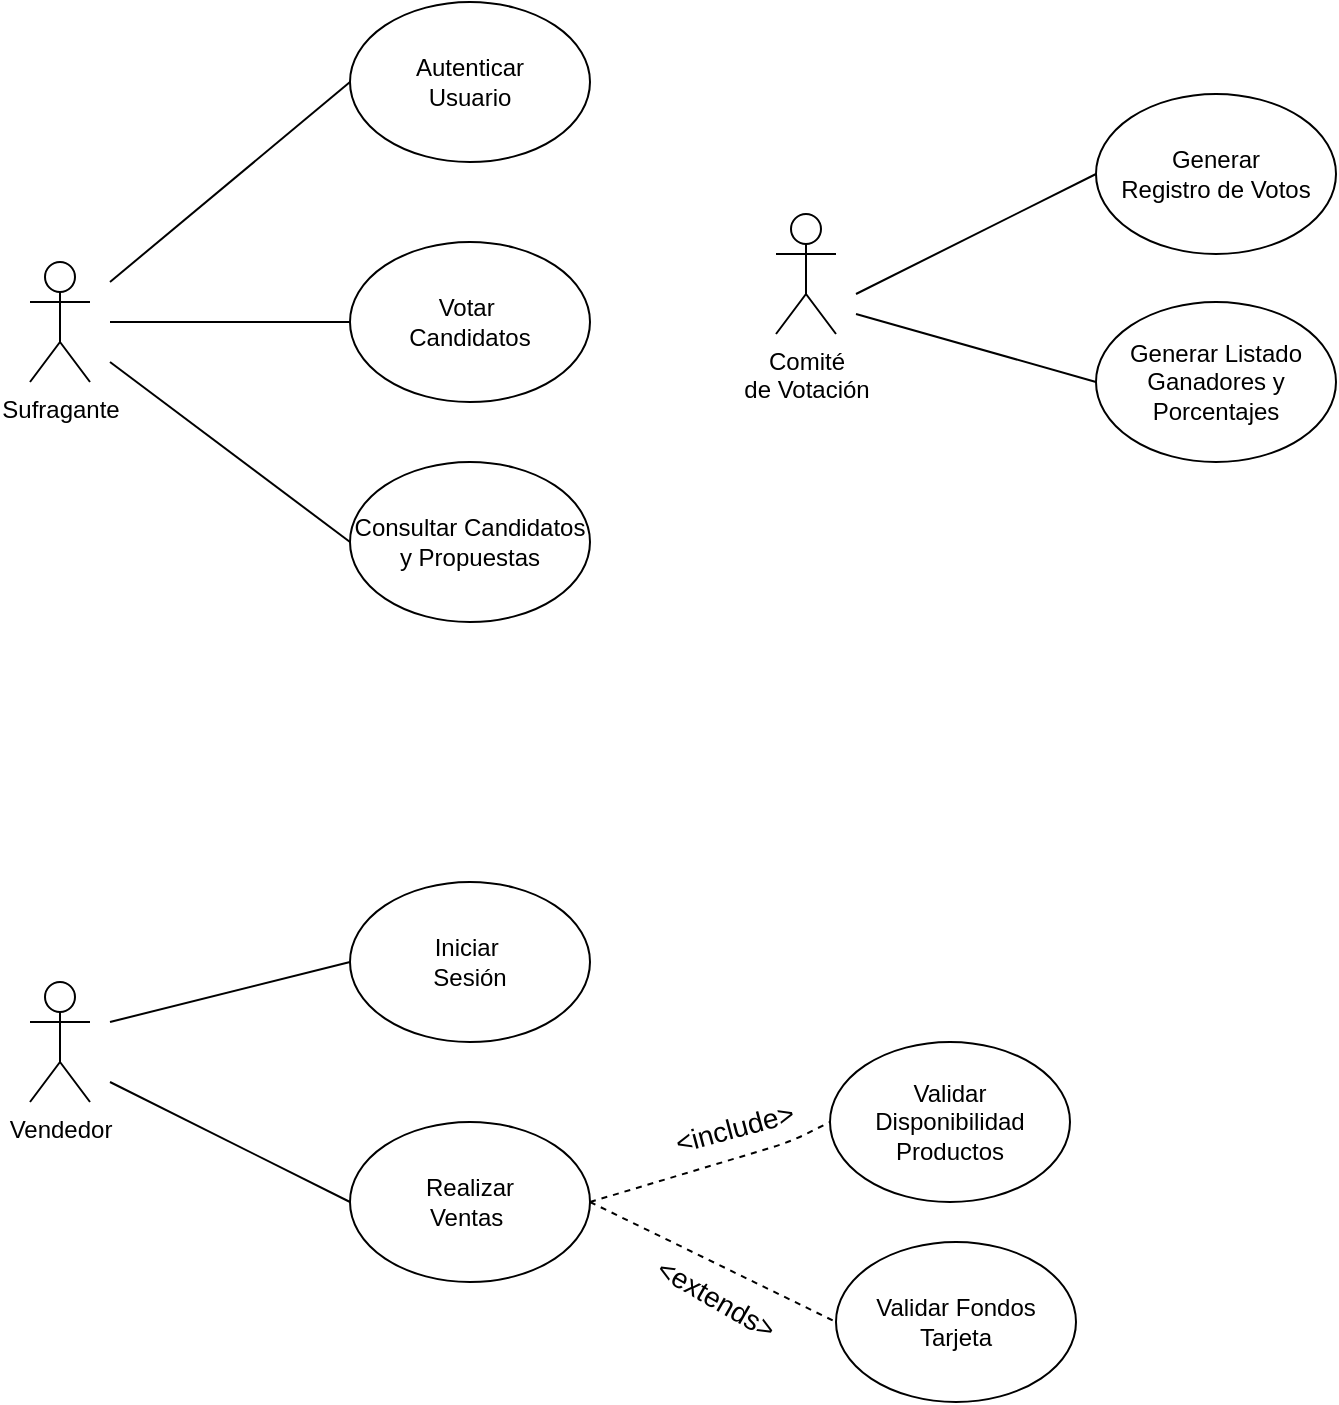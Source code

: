<mxfile version="10.8.0" type="github"><diagram id="93PwJ6zGCFAOK0bh9Z8h" name="Page-1"><mxGraphModel dx="988" dy="532" grid="1" gridSize="10" guides="1" tooltips="1" connect="1" arrows="1" fold="1" page="1" pageScale="1" pageWidth="827" pageHeight="1169" math="0" shadow="0"><root><mxCell id="0"/><mxCell id="1" parent="0"/><mxCell id="px_PtpDMK223MG_jPBg5-1" value="Sufragante&lt;br&gt;" style="shape=umlActor;verticalLabelPosition=bottom;labelBackgroundColor=#ffffff;verticalAlign=top;html=1;" vertex="1" parent="1"><mxGeometry x="40" y="150" width="30" height="60" as="geometry"/></mxCell><mxCell id="px_PtpDMK223MG_jPBg5-2" value="Autenticar &lt;br&gt;Usuario" style="ellipse;whiteSpace=wrap;html=1;" vertex="1" parent="1"><mxGeometry x="200" y="20" width="120" height="80" as="geometry"/></mxCell><mxCell id="px_PtpDMK223MG_jPBg5-3" value="Votar&amp;nbsp;&lt;br&gt;Candidatos&lt;br&gt;" style="ellipse;whiteSpace=wrap;html=1;" vertex="1" parent="1"><mxGeometry x="200" y="140" width="120" height="80" as="geometry"/></mxCell><mxCell id="px_PtpDMK223MG_jPBg5-4" value="Consultar Candidatos&lt;br&gt;y Propuestas&lt;br&gt;" style="ellipse;whiteSpace=wrap;html=1;" vertex="1" parent="1"><mxGeometry x="200" y="250" width="120" height="80" as="geometry"/></mxCell><mxCell id="px_PtpDMK223MG_jPBg5-5" value="Comité &lt;br&gt;de Votación" style="shape=umlActor;verticalLabelPosition=bottom;labelBackgroundColor=#ffffff;verticalAlign=top;html=1;outlineConnect=0;" vertex="1" parent="1"><mxGeometry x="413" y="126" width="30" height="60" as="geometry"/></mxCell><mxCell id="px_PtpDMK223MG_jPBg5-6" value="Generar &lt;br&gt;Registro de Votos" style="ellipse;whiteSpace=wrap;html=1;" vertex="1" parent="1"><mxGeometry x="573" y="66" width="120" height="80" as="geometry"/></mxCell><mxCell id="px_PtpDMK223MG_jPBg5-7" value="Generar Listado Ganadores y Porcentajes" style="ellipse;whiteSpace=wrap;html=1;" vertex="1" parent="1"><mxGeometry x="573" y="170" width="120" height="80" as="geometry"/></mxCell><mxCell id="px_PtpDMK223MG_jPBg5-11" value="" style="endArrow=none;html=1;entryX=0;entryY=0.5;entryDx=0;entryDy=0;" edge="1" parent="1" target="px_PtpDMK223MG_jPBg5-6"><mxGeometry width="50" height="50" relative="1" as="geometry"><mxPoint x="453" y="166" as="sourcePoint"/><mxPoint x="543" y="126" as="targetPoint"/></mxGeometry></mxCell><mxCell id="px_PtpDMK223MG_jPBg5-12" value="" style="endArrow=none;html=1;entryX=0;entryY=0.5;entryDx=0;entryDy=0;" edge="1" parent="1" target="px_PtpDMK223MG_jPBg5-7"><mxGeometry width="50" height="50" relative="1" as="geometry"><mxPoint x="453" y="176" as="sourcePoint"/><mxPoint x="443" y="276" as="targetPoint"/></mxGeometry></mxCell><mxCell id="px_PtpDMK223MG_jPBg5-13" value="" style="endArrow=none;html=1;entryX=0;entryY=0.5;entryDx=0;entryDy=0;" edge="1" parent="1" target="px_PtpDMK223MG_jPBg5-4"><mxGeometry width="50" height="50" relative="1" as="geometry"><mxPoint x="80" y="200" as="sourcePoint"/><mxPoint x="70" y="610" as="targetPoint"/></mxGeometry></mxCell><mxCell id="px_PtpDMK223MG_jPBg5-14" value="" style="endArrow=none;html=1;entryX=0;entryY=0.5;entryDx=0;entryDy=0;" edge="1" parent="1" target="px_PtpDMK223MG_jPBg5-3"><mxGeometry width="50" height="50" relative="1" as="geometry"><mxPoint x="80" y="180" as="sourcePoint"/><mxPoint x="120" y="290" as="targetPoint"/></mxGeometry></mxCell><mxCell id="px_PtpDMK223MG_jPBg5-15" value="" style="endArrow=none;html=1;entryX=0;entryY=0.5;entryDx=0;entryDy=0;" edge="1" parent="1" target="px_PtpDMK223MG_jPBg5-2"><mxGeometry width="50" height="50" relative="1" as="geometry"><mxPoint x="80" y="160" as="sourcePoint"/><mxPoint x="120" y="360" as="targetPoint"/></mxGeometry></mxCell><mxCell id="px_PtpDMK223MG_jPBg5-16" value="Vendedor&lt;br&gt;" style="shape=umlActor;verticalLabelPosition=bottom;labelBackgroundColor=#ffffff;verticalAlign=top;html=1;outlineConnect=0;" vertex="1" parent="1"><mxGeometry x="40" y="510" width="30" height="60" as="geometry"/></mxCell><mxCell id="px_PtpDMK223MG_jPBg5-17" value="Iniciar&amp;nbsp; &lt;br&gt;Sesión" style="ellipse;whiteSpace=wrap;html=1;" vertex="1" parent="1"><mxGeometry x="200" y="460" width="120" height="80" as="geometry"/></mxCell><mxCell id="px_PtpDMK223MG_jPBg5-18" value="Realizar &lt;br&gt;Ventas&amp;nbsp;" style="ellipse;whiteSpace=wrap;html=1;" vertex="1" parent="1"><mxGeometry x="200" y="580" width="120" height="80" as="geometry"/></mxCell><mxCell id="px_PtpDMK223MG_jPBg5-19" value="Validar &lt;br&gt;Disponibilidad Productos" style="ellipse;whiteSpace=wrap;html=1;" vertex="1" parent="1"><mxGeometry x="440" y="540" width="120" height="80" as="geometry"/></mxCell><mxCell id="px_PtpDMK223MG_jPBg5-20" value="" style="endArrow=none;dashed=1;html=1;entryX=0;entryY=0.5;entryDx=0;entryDy=0;exitX=1;exitY=0.5;exitDx=0;exitDy=0;" edge="1" parent="1" source="px_PtpDMK223MG_jPBg5-18" target="px_PtpDMK223MG_jPBg5-19"><mxGeometry width="50" height="50" relative="1" as="geometry"><mxPoint x="30" y="730" as="sourcePoint"/><mxPoint x="80" y="680" as="targetPoint"/><Array as="points"><mxPoint x="420" y="590"/></Array></mxGeometry></mxCell><mxCell id="px_PtpDMK223MG_jPBg5-21" value="&lt;font style=&quot;font-size: 14px&quot;&gt;&amp;lt;include&amp;gt;&lt;/font&gt;" style="text;html=1;resizable=0;points=[];autosize=1;align=left;verticalAlign=top;spacingTop=-4;rotation=-15;" vertex="1" parent="1"><mxGeometry x="360" y="570" width="80" height="20" as="geometry"/></mxCell><mxCell id="px_PtpDMK223MG_jPBg5-23" value="Validar Fondos Tarjeta" style="ellipse;whiteSpace=wrap;html=1;" vertex="1" parent="1"><mxGeometry x="443" y="640" width="120" height="80" as="geometry"/></mxCell><mxCell id="px_PtpDMK223MG_jPBg5-24" value="" style="endArrow=none;dashed=1;html=1;entryX=0;entryY=0.5;entryDx=0;entryDy=0;exitX=1;exitY=0.5;exitDx=0;exitDy=0;" edge="1" parent="1" source="px_PtpDMK223MG_jPBg5-18" target="px_PtpDMK223MG_jPBg5-23"><mxGeometry width="50" height="50" relative="1" as="geometry"><mxPoint x="30" y="790" as="sourcePoint"/><mxPoint x="80" y="740" as="targetPoint"/></mxGeometry></mxCell><mxCell id="px_PtpDMK223MG_jPBg5-25" value="&lt;font style=&quot;font-size: 14px&quot;&gt;&amp;lt;extends&amp;gt;&lt;/font&gt;" style="text;html=1;resizable=0;points=[];autosize=1;align=left;verticalAlign=top;spacingTop=-4;rotation=30;" vertex="1" parent="1"><mxGeometry x="348" y="660" width="80" height="20" as="geometry"/></mxCell><mxCell id="px_PtpDMK223MG_jPBg5-26" value="" style="endArrow=none;html=1;entryX=0;entryY=0.5;entryDx=0;entryDy=0;" edge="1" parent="1" target="px_PtpDMK223MG_jPBg5-17"><mxGeometry width="50" height="50" relative="1" as="geometry"><mxPoint x="80" y="530" as="sourcePoint"/><mxPoint x="80" y="740" as="targetPoint"/></mxGeometry></mxCell><mxCell id="px_PtpDMK223MG_jPBg5-27" value="" style="endArrow=none;html=1;entryX=0;entryY=0.5;entryDx=0;entryDy=0;" edge="1" parent="1" target="px_PtpDMK223MG_jPBg5-18"><mxGeometry width="50" height="50" relative="1" as="geometry"><mxPoint x="80" y="560" as="sourcePoint"/><mxPoint x="80" y="740" as="targetPoint"/></mxGeometry></mxCell></root></mxGraphModel></diagram></mxfile>